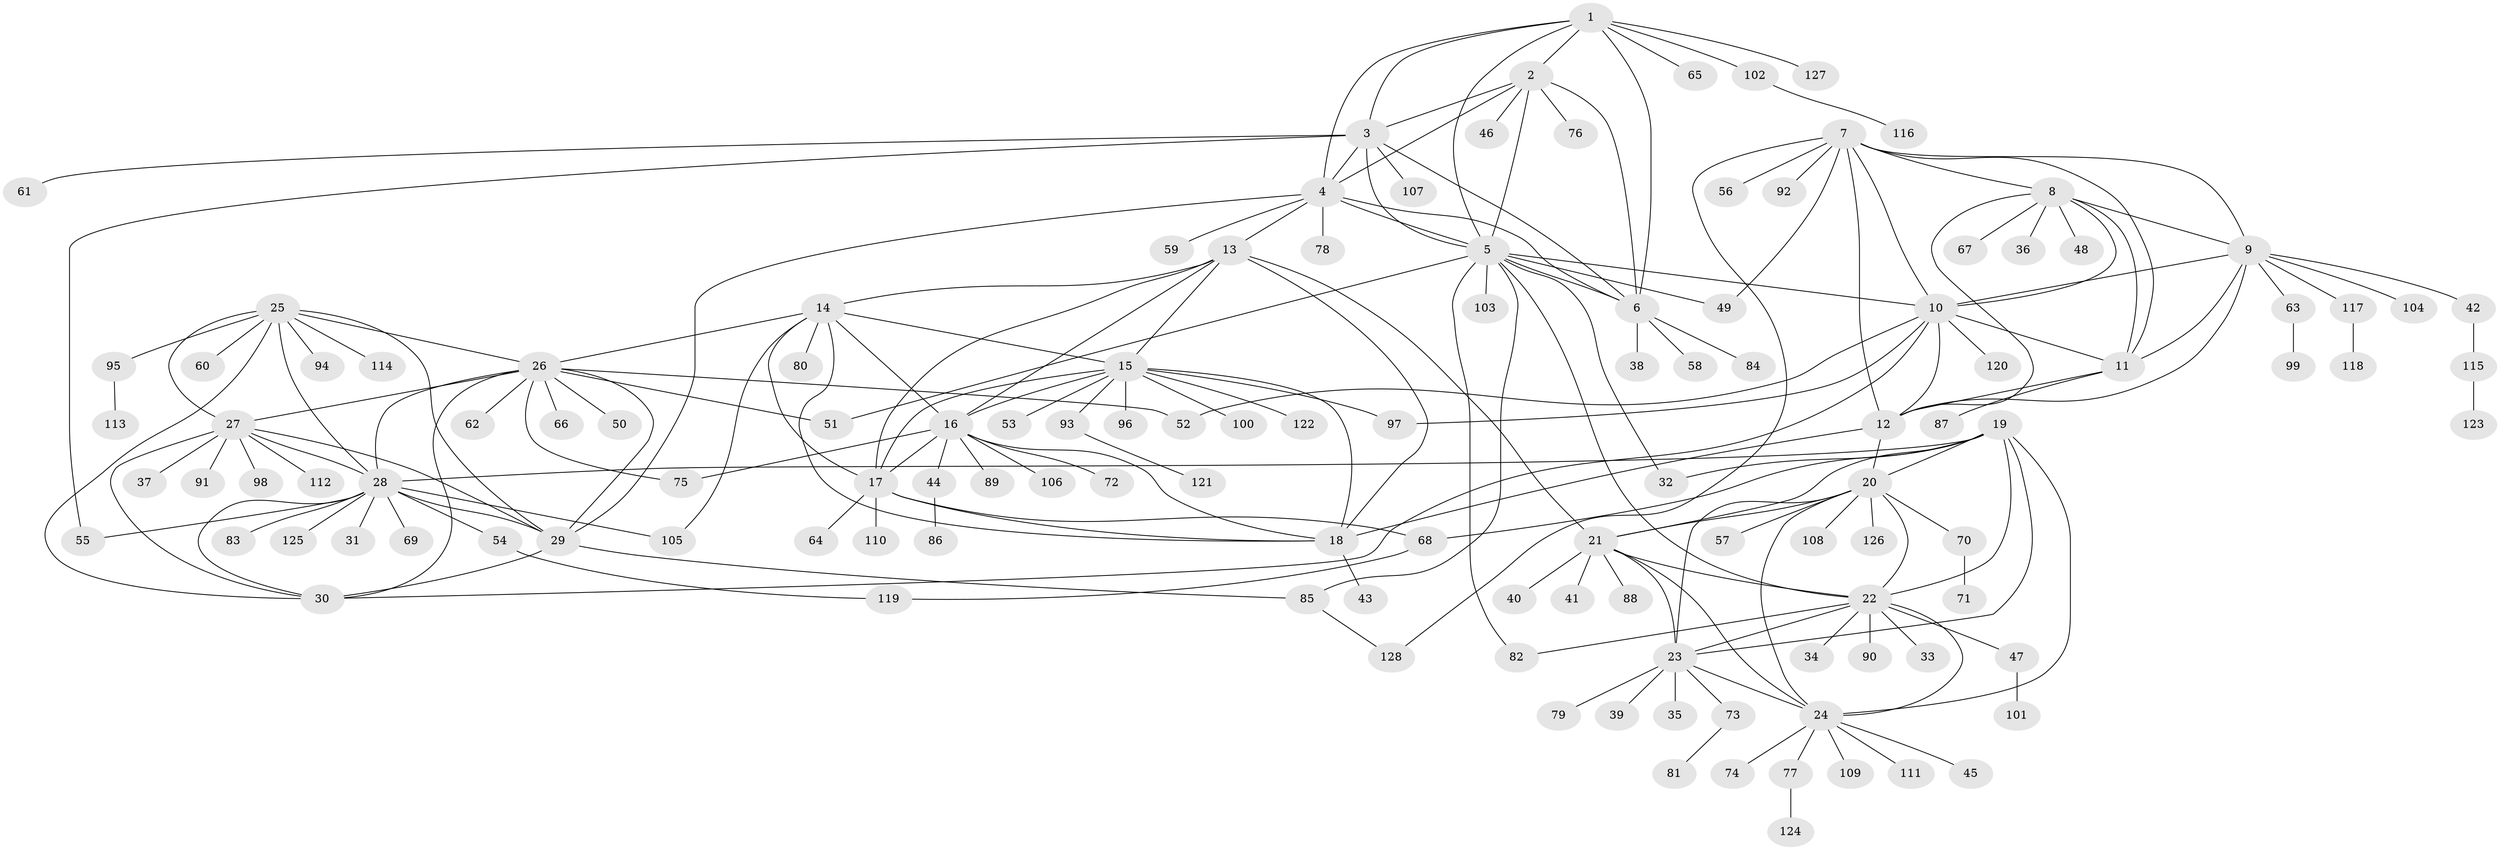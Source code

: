 // coarse degree distribution, {8: 0.07142857142857142, 5: 0.02040816326530612, 10: 0.02040816326530612, 12: 0.02040816326530612, 6: 0.01020408163265306, 7: 0.061224489795918366, 15: 0.01020408163265306, 11: 0.01020408163265306, 1: 0.6428571428571429, 2: 0.12244897959183673, 3: 0.01020408163265306}
// Generated by graph-tools (version 1.1) at 2025/24/03/03/25 07:24:11]
// undirected, 128 vertices, 196 edges
graph export_dot {
graph [start="1"]
  node [color=gray90,style=filled];
  1;
  2;
  3;
  4;
  5;
  6;
  7;
  8;
  9;
  10;
  11;
  12;
  13;
  14;
  15;
  16;
  17;
  18;
  19;
  20;
  21;
  22;
  23;
  24;
  25;
  26;
  27;
  28;
  29;
  30;
  31;
  32;
  33;
  34;
  35;
  36;
  37;
  38;
  39;
  40;
  41;
  42;
  43;
  44;
  45;
  46;
  47;
  48;
  49;
  50;
  51;
  52;
  53;
  54;
  55;
  56;
  57;
  58;
  59;
  60;
  61;
  62;
  63;
  64;
  65;
  66;
  67;
  68;
  69;
  70;
  71;
  72;
  73;
  74;
  75;
  76;
  77;
  78;
  79;
  80;
  81;
  82;
  83;
  84;
  85;
  86;
  87;
  88;
  89;
  90;
  91;
  92;
  93;
  94;
  95;
  96;
  97;
  98;
  99;
  100;
  101;
  102;
  103;
  104;
  105;
  106;
  107;
  108;
  109;
  110;
  111;
  112;
  113;
  114;
  115;
  116;
  117;
  118;
  119;
  120;
  121;
  122;
  123;
  124;
  125;
  126;
  127;
  128;
  1 -- 2;
  1 -- 3;
  1 -- 4;
  1 -- 5;
  1 -- 6;
  1 -- 65;
  1 -- 102;
  1 -- 127;
  2 -- 3;
  2 -- 4;
  2 -- 5;
  2 -- 6;
  2 -- 46;
  2 -- 76;
  3 -- 4;
  3 -- 5;
  3 -- 6;
  3 -- 55;
  3 -- 61;
  3 -- 107;
  4 -- 5;
  4 -- 6;
  4 -- 13;
  4 -- 29;
  4 -- 59;
  4 -- 78;
  5 -- 6;
  5 -- 10;
  5 -- 22;
  5 -- 32;
  5 -- 49;
  5 -- 51;
  5 -- 82;
  5 -- 85;
  5 -- 103;
  6 -- 38;
  6 -- 58;
  6 -- 84;
  7 -- 8;
  7 -- 9;
  7 -- 10;
  7 -- 11;
  7 -- 12;
  7 -- 49;
  7 -- 56;
  7 -- 92;
  7 -- 128;
  8 -- 9;
  8 -- 10;
  8 -- 11;
  8 -- 12;
  8 -- 36;
  8 -- 48;
  8 -- 67;
  9 -- 10;
  9 -- 11;
  9 -- 12;
  9 -- 42;
  9 -- 63;
  9 -- 104;
  9 -- 117;
  10 -- 11;
  10 -- 12;
  10 -- 30;
  10 -- 52;
  10 -- 97;
  10 -- 120;
  11 -- 12;
  11 -- 87;
  12 -- 18;
  12 -- 20;
  13 -- 14;
  13 -- 15;
  13 -- 16;
  13 -- 17;
  13 -- 18;
  13 -- 21;
  14 -- 15;
  14 -- 16;
  14 -- 17;
  14 -- 18;
  14 -- 26;
  14 -- 80;
  14 -- 105;
  15 -- 16;
  15 -- 17;
  15 -- 18;
  15 -- 53;
  15 -- 93;
  15 -- 96;
  15 -- 97;
  15 -- 100;
  15 -- 122;
  16 -- 17;
  16 -- 18;
  16 -- 44;
  16 -- 72;
  16 -- 75;
  16 -- 89;
  16 -- 106;
  17 -- 18;
  17 -- 64;
  17 -- 68;
  17 -- 110;
  18 -- 43;
  19 -- 20;
  19 -- 21;
  19 -- 22;
  19 -- 23;
  19 -- 24;
  19 -- 28;
  19 -- 32;
  19 -- 68;
  20 -- 21;
  20 -- 22;
  20 -- 23;
  20 -- 24;
  20 -- 57;
  20 -- 70;
  20 -- 108;
  20 -- 126;
  21 -- 22;
  21 -- 23;
  21 -- 24;
  21 -- 40;
  21 -- 41;
  21 -- 88;
  22 -- 23;
  22 -- 24;
  22 -- 33;
  22 -- 34;
  22 -- 47;
  22 -- 82;
  22 -- 90;
  23 -- 24;
  23 -- 35;
  23 -- 39;
  23 -- 73;
  23 -- 79;
  24 -- 45;
  24 -- 74;
  24 -- 77;
  24 -- 109;
  24 -- 111;
  25 -- 26;
  25 -- 27;
  25 -- 28;
  25 -- 29;
  25 -- 30;
  25 -- 60;
  25 -- 94;
  25 -- 95;
  25 -- 114;
  26 -- 27;
  26 -- 28;
  26 -- 29;
  26 -- 30;
  26 -- 50;
  26 -- 51;
  26 -- 52;
  26 -- 62;
  26 -- 66;
  26 -- 75;
  27 -- 28;
  27 -- 29;
  27 -- 30;
  27 -- 37;
  27 -- 91;
  27 -- 98;
  27 -- 112;
  28 -- 29;
  28 -- 30;
  28 -- 31;
  28 -- 54;
  28 -- 55;
  28 -- 69;
  28 -- 83;
  28 -- 105;
  28 -- 125;
  29 -- 30;
  29 -- 85;
  42 -- 115;
  44 -- 86;
  47 -- 101;
  54 -- 119;
  63 -- 99;
  68 -- 119;
  70 -- 71;
  73 -- 81;
  77 -- 124;
  85 -- 128;
  93 -- 121;
  95 -- 113;
  102 -- 116;
  115 -- 123;
  117 -- 118;
}
